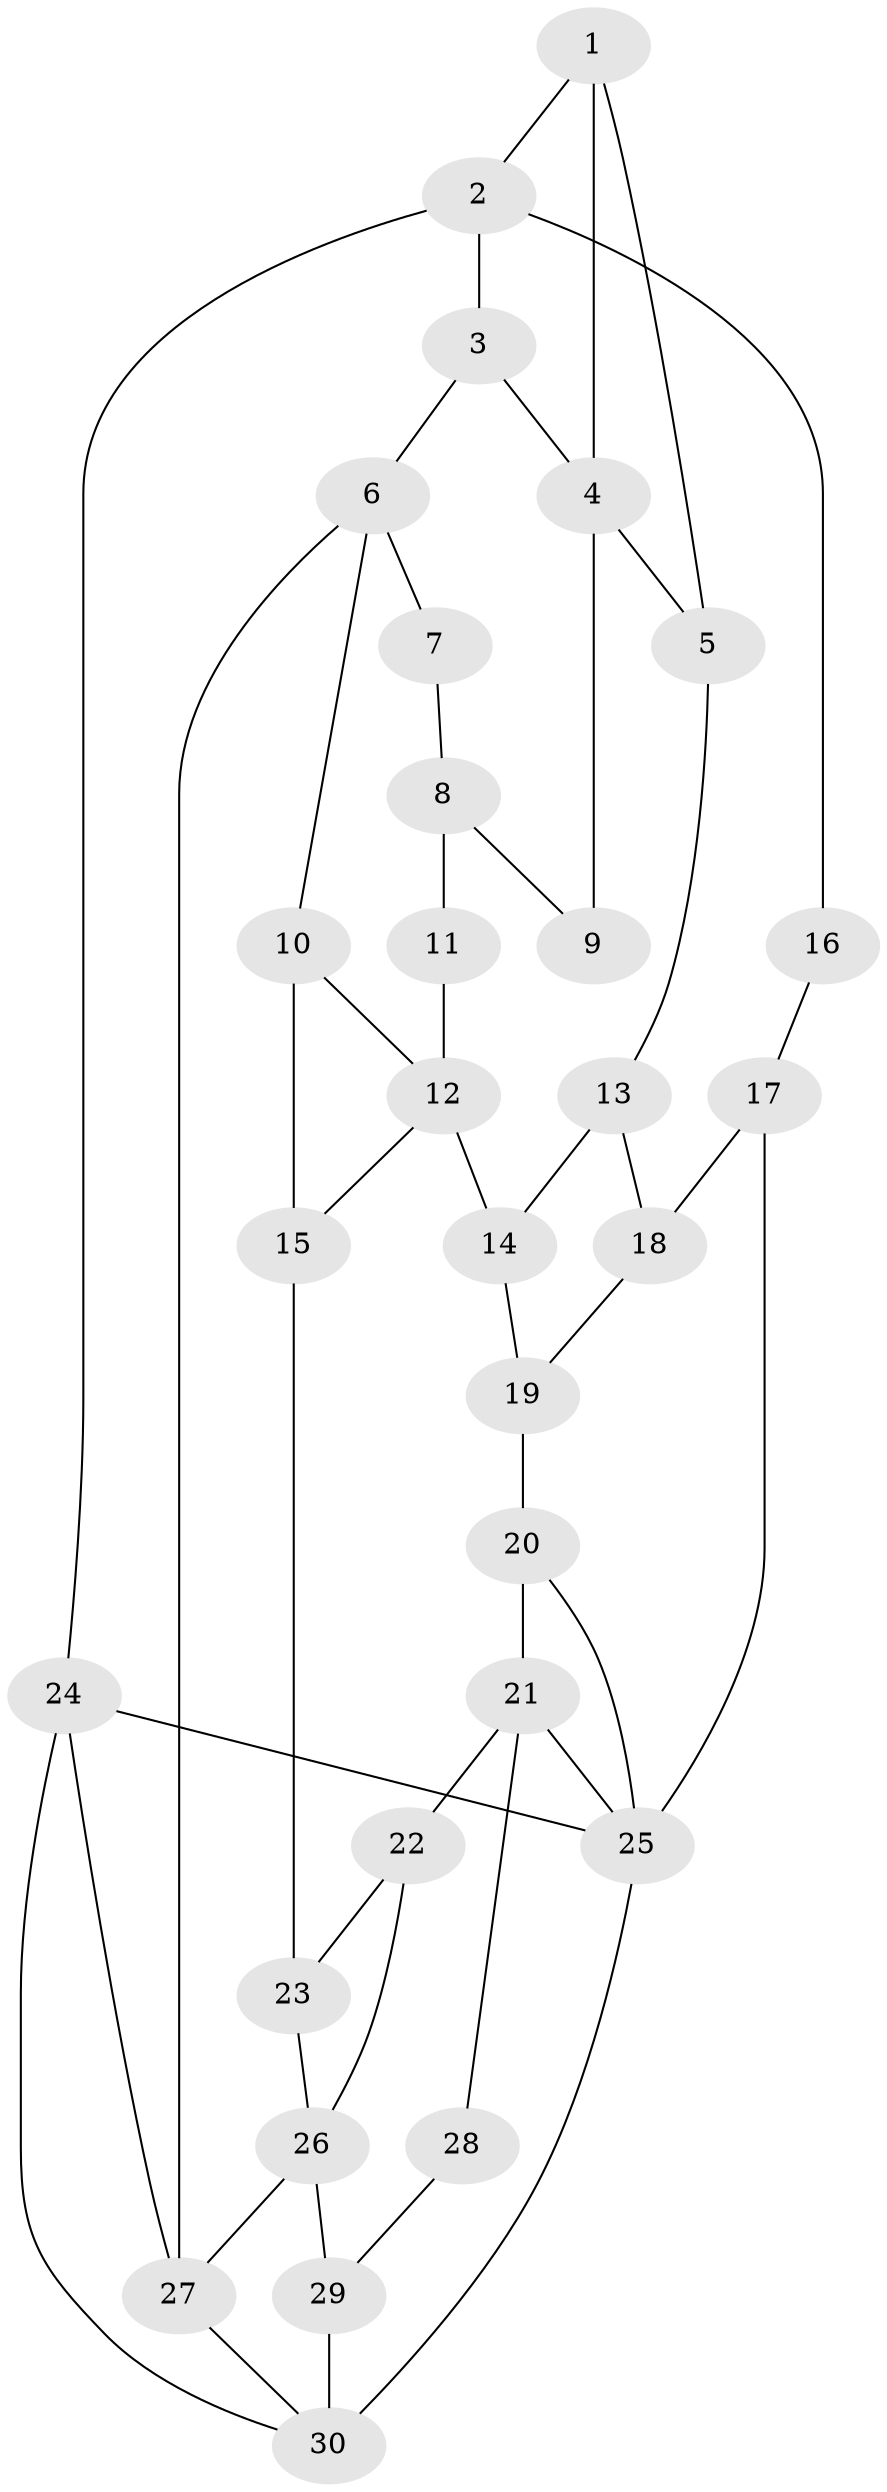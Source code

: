 // original degree distribution, {3: 0.06779661016949153, 6: 0.2711864406779661, 5: 0.4067796610169492, 4: 0.2542372881355932}
// Generated by graph-tools (version 1.1) at 2025/38/03/09/25 02:38:28]
// undirected, 30 vertices, 48 edges
graph export_dot {
graph [start="1"]
  node [color=gray90,style=filled];
  1;
  2;
  3;
  4;
  5;
  6;
  7;
  8;
  9;
  10;
  11;
  12;
  13;
  14;
  15;
  16;
  17;
  18;
  19;
  20;
  21;
  22;
  23;
  24;
  25;
  26;
  27;
  28;
  29;
  30;
  1 -- 2 [weight=1.0];
  1 -- 4 [weight=2.0];
  1 -- 5 [weight=1.0];
  2 -- 3 [weight=1.0];
  2 -- 16 [weight=1.0];
  2 -- 24 [weight=1.0];
  3 -- 4 [weight=1.0];
  3 -- 6 [weight=1.0];
  4 -- 5 [weight=1.0];
  4 -- 9 [weight=2.0];
  5 -- 13 [weight=1.0];
  6 -- 7 [weight=1.0];
  6 -- 10 [weight=1.0];
  6 -- 27 [weight=1.0];
  7 -- 8 [weight=1.0];
  8 -- 9 [weight=1.0];
  8 -- 11 [weight=1.0];
  10 -- 12 [weight=1.0];
  10 -- 15 [weight=2.0];
  11 -- 12 [weight=2.0];
  12 -- 14 [weight=1.0];
  12 -- 15 [weight=1.0];
  13 -- 14 [weight=1.0];
  13 -- 18 [weight=1.0];
  14 -- 19 [weight=1.0];
  15 -- 23 [weight=2.0];
  16 -- 17 [weight=2.0];
  17 -- 18 [weight=2.0];
  17 -- 25 [weight=2.0];
  18 -- 19 [weight=1.0];
  19 -- 20 [weight=1.0];
  20 -- 21 [weight=2.0];
  20 -- 25 [weight=1.0];
  21 -- 22 [weight=1.0];
  21 -- 25 [weight=1.0];
  21 -- 28 [weight=1.0];
  22 -- 23 [weight=1.0];
  22 -- 26 [weight=1.0];
  23 -- 26 [weight=1.0];
  24 -- 25 [weight=1.0];
  24 -- 27 [weight=1.0];
  24 -- 30 [weight=1.0];
  25 -- 30 [weight=1.0];
  26 -- 27 [weight=1.0];
  26 -- 29 [weight=2.0];
  27 -- 30 [weight=1.0];
  28 -- 29 [weight=2.0];
  29 -- 30 [weight=2.0];
}
